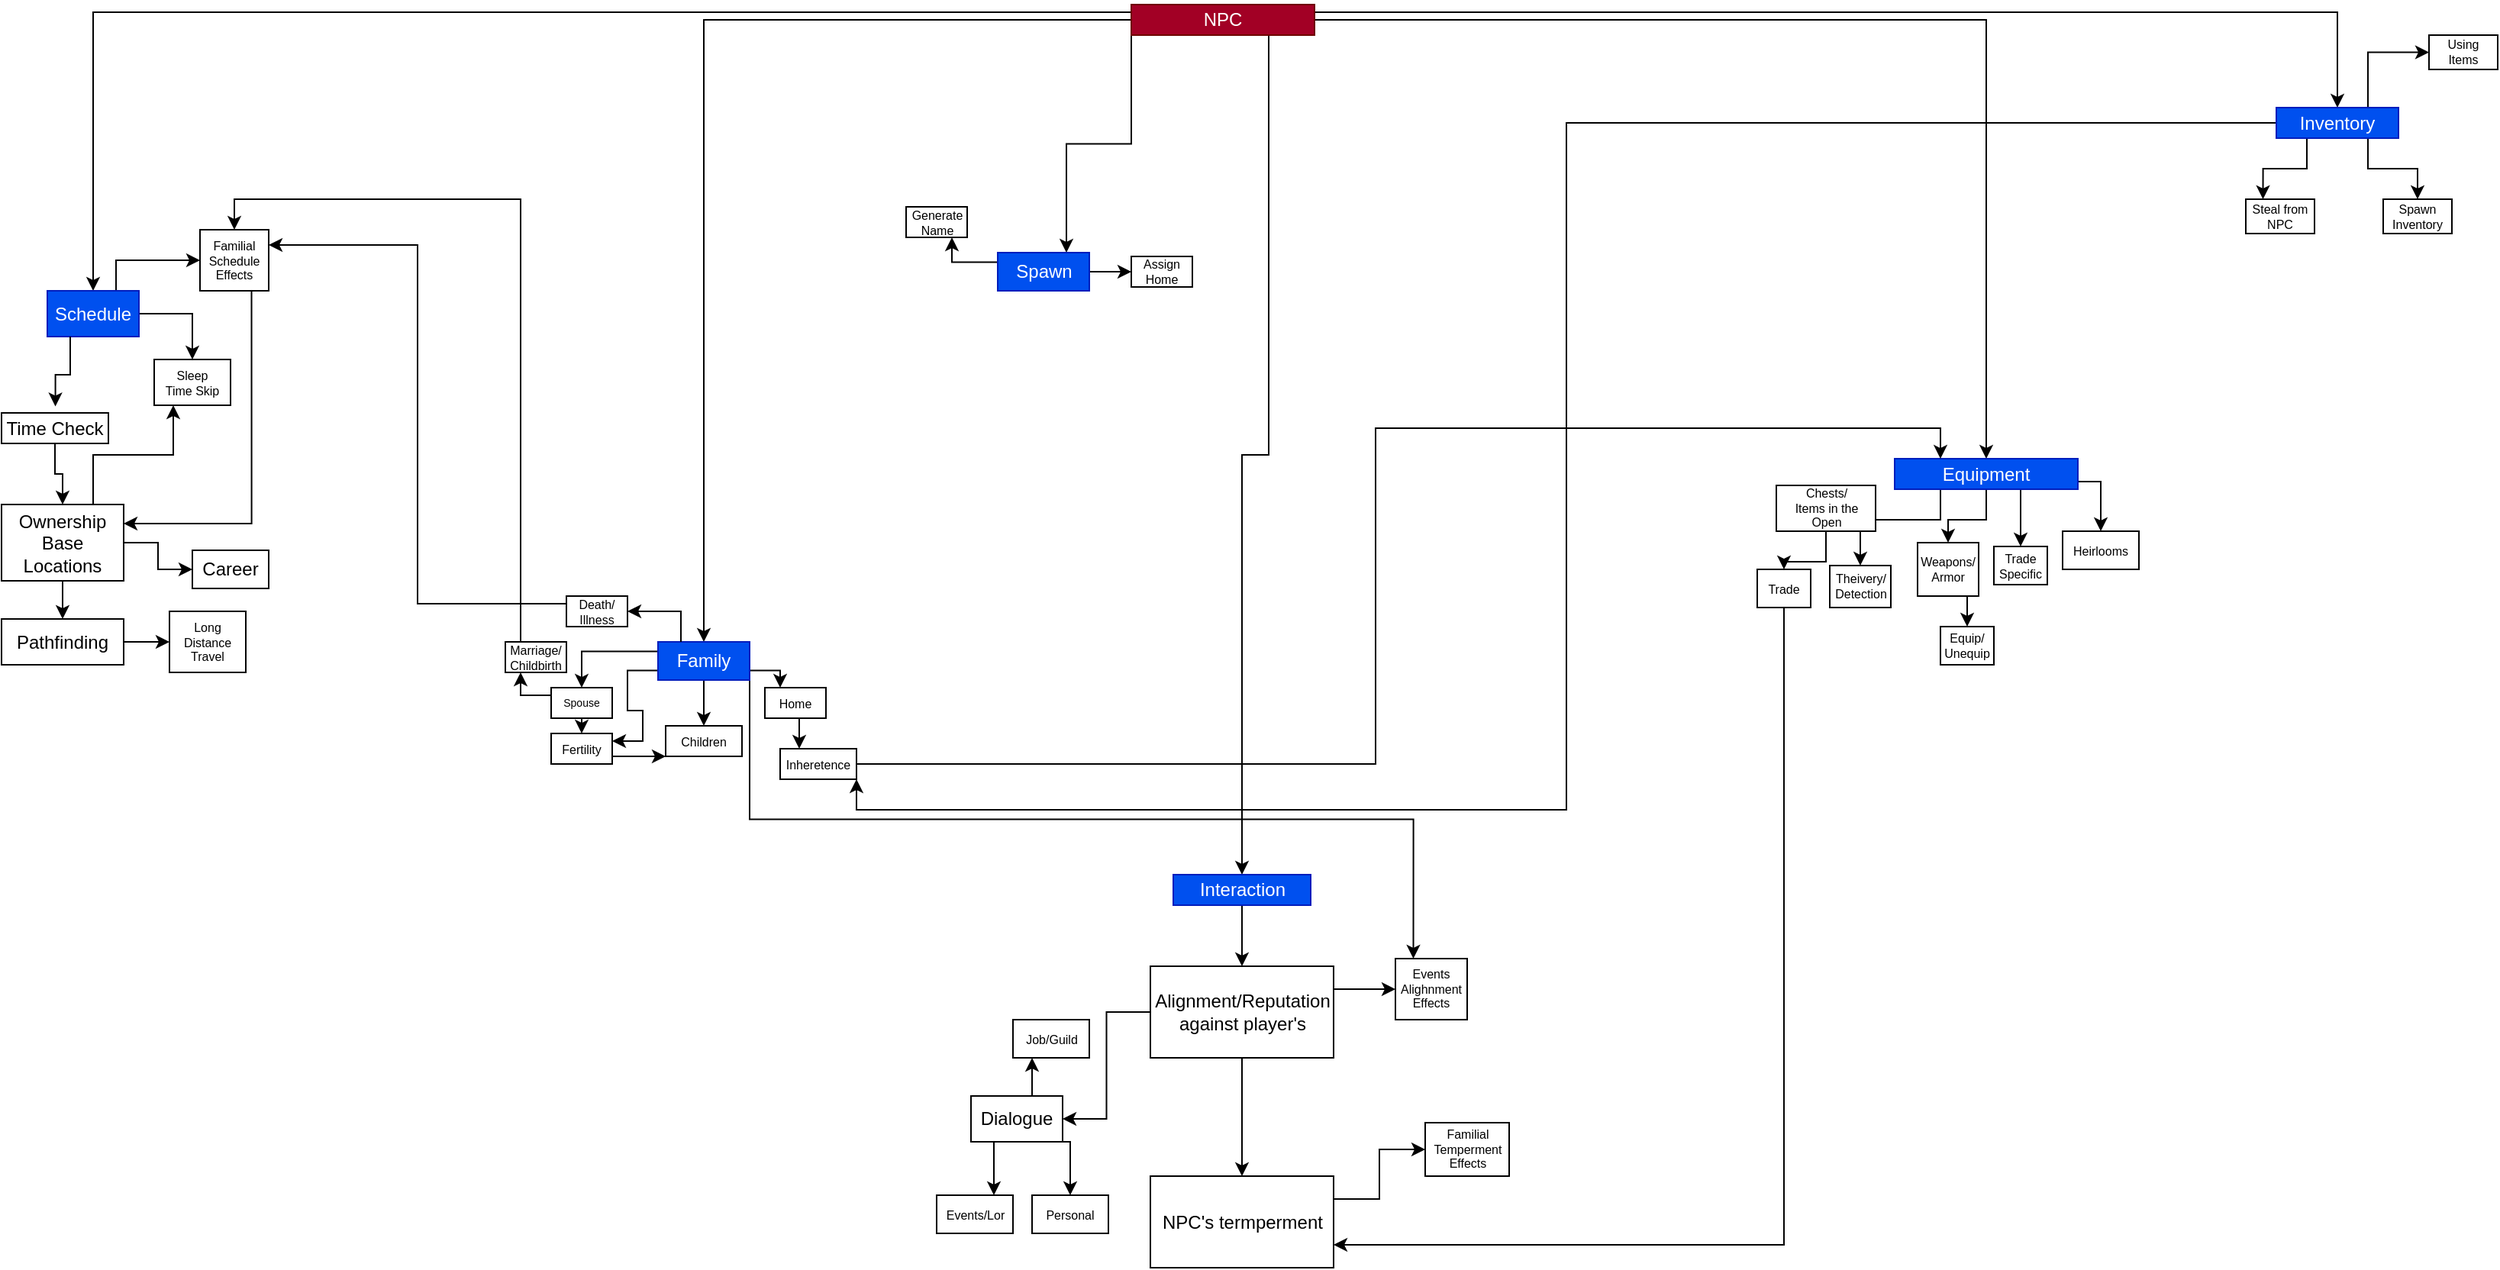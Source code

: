 <mxfile version="23.0.2" type="device">
  <diagram name="Page-1" id="S-4kaPUcphMLMXcS5TXW">
    <mxGraphModel dx="1030" dy="619" grid="1" gridSize="10" guides="1" tooltips="1" connect="1" arrows="1" fold="1" page="1" pageScale="1" pageWidth="850" pageHeight="1100" math="0" shadow="0">
      <root>
        <mxCell id="0" />
        <mxCell id="1" parent="0" />
        <mxCell id="8nl8458G5p2ccwog-QkF-3" style="edgeStyle=orthogonalEdgeStyle;rounded=0;orthogonalLoop=1;jettySize=auto;html=1;exitX=0;exitY=0.25;exitDx=0;exitDy=0;entryX=0.5;entryY=0;entryDx=0;entryDy=0;" parent="1" source="8nl8458G5p2ccwog-QkF-1" target="8nl8458G5p2ccwog-QkF-2" edge="1">
          <mxGeometry relative="1" as="geometry" />
        </mxCell>
        <mxCell id="8nl8458G5p2ccwog-QkF-6" style="edgeStyle=orthogonalEdgeStyle;rounded=0;orthogonalLoop=1;jettySize=auto;html=1;exitX=1;exitY=0.25;exitDx=0;exitDy=0;entryX=0.5;entryY=0;entryDx=0;entryDy=0;" parent="1" source="8nl8458G5p2ccwog-QkF-1" target="8nl8458G5p2ccwog-QkF-4" edge="1">
          <mxGeometry relative="1" as="geometry" />
        </mxCell>
        <mxCell id="8nl8458G5p2ccwog-QkF-8" style="edgeStyle=orthogonalEdgeStyle;rounded=0;orthogonalLoop=1;jettySize=auto;html=1;exitX=0.75;exitY=1;exitDx=0;exitDy=0;entryX=0.5;entryY=0;entryDx=0;entryDy=0;" parent="1" source="8nl8458G5p2ccwog-QkF-1" target="8nl8458G5p2ccwog-QkF-7" edge="1">
          <mxGeometry relative="1" as="geometry" />
        </mxCell>
        <mxCell id="8nl8458G5p2ccwog-QkF-10" style="edgeStyle=orthogonalEdgeStyle;rounded=0;orthogonalLoop=1;jettySize=auto;html=1;" parent="1" source="8nl8458G5p2ccwog-QkF-1" target="8nl8458G5p2ccwog-QkF-9" edge="1">
          <mxGeometry relative="1" as="geometry" />
        </mxCell>
        <mxCell id="8nl8458G5p2ccwog-QkF-32" style="edgeStyle=orthogonalEdgeStyle;rounded=0;orthogonalLoop=1;jettySize=auto;html=1;exitX=0;exitY=0.5;exitDx=0;exitDy=0;entryX=0.5;entryY=0;entryDx=0;entryDy=0;" parent="1" source="8nl8458G5p2ccwog-QkF-1" target="8nl8458G5p2ccwog-QkF-31" edge="1">
          <mxGeometry relative="1" as="geometry" />
        </mxCell>
        <mxCell id="RxVjZQne47LTkEvjsT2Z-8" style="edgeStyle=orthogonalEdgeStyle;rounded=0;orthogonalLoop=1;jettySize=auto;html=1;exitX=0;exitY=1;exitDx=0;exitDy=0;entryX=0.75;entryY=0;entryDx=0;entryDy=0;" edge="1" parent="1" source="8nl8458G5p2ccwog-QkF-1" target="RxVjZQne47LTkEvjsT2Z-7">
          <mxGeometry relative="1" as="geometry" />
        </mxCell>
        <mxCell id="8nl8458G5p2ccwog-QkF-1" value="NPC" style="rounded=0;whiteSpace=wrap;html=1;fillColor=#a20025;fontColor=#ffffff;strokeColor=#6F0000;" parent="1" vertex="1">
          <mxGeometry x="780" y="10" width="120" height="20" as="geometry" />
        </mxCell>
        <mxCell id="8nl8458G5p2ccwog-QkF-17" style="edgeStyle=orthogonalEdgeStyle;rounded=0;orthogonalLoop=1;jettySize=auto;html=1;exitX=1;exitY=0.5;exitDx=0;exitDy=0;entryX=0.5;entryY=0;entryDx=0;entryDy=0;" parent="1" source="8nl8458G5p2ccwog-QkF-2" target="8nl8458G5p2ccwog-QkF-16" edge="1">
          <mxGeometry relative="1" as="geometry" />
        </mxCell>
        <mxCell id="8nl8458G5p2ccwog-QkF-30" style="edgeStyle=orthogonalEdgeStyle;rounded=0;orthogonalLoop=1;jettySize=auto;html=1;exitX=0.75;exitY=0;exitDx=0;exitDy=0;entryX=0;entryY=0.5;entryDx=0;entryDy=0;" parent="1" source="8nl8458G5p2ccwog-QkF-2" target="8nl8458G5p2ccwog-QkF-29" edge="1">
          <mxGeometry relative="1" as="geometry" />
        </mxCell>
        <mxCell id="8nl8458G5p2ccwog-QkF-2" value="Schedule" style="rounded=0;whiteSpace=wrap;html=1;fillColor=#0050ef;strokeColor=#001DBC;fontColor=#ffffff;" parent="1" vertex="1">
          <mxGeometry x="70" y="197.5" width="60" height="30" as="geometry" />
        </mxCell>
        <mxCell id="RxVjZQne47LTkEvjsT2Z-2" style="edgeStyle=orthogonalEdgeStyle;rounded=0;orthogonalLoop=1;jettySize=auto;html=1;exitX=0.75;exitY=1;exitDx=0;exitDy=0;entryX=0.5;entryY=0;entryDx=0;entryDy=0;" edge="1" parent="1" source="8nl8458G5p2ccwog-QkF-4" target="RxVjZQne47LTkEvjsT2Z-1">
          <mxGeometry relative="1" as="geometry" />
        </mxCell>
        <mxCell id="RxVjZQne47LTkEvjsT2Z-4" style="edgeStyle=orthogonalEdgeStyle;rounded=0;orthogonalLoop=1;jettySize=auto;html=1;exitX=0.25;exitY=1;exitDx=0;exitDy=0;entryX=0.25;entryY=0;entryDx=0;entryDy=0;" edge="1" parent="1" source="8nl8458G5p2ccwog-QkF-4" target="RxVjZQne47LTkEvjsT2Z-3">
          <mxGeometry relative="1" as="geometry" />
        </mxCell>
        <mxCell id="RxVjZQne47LTkEvjsT2Z-6" style="edgeStyle=orthogonalEdgeStyle;rounded=0;orthogonalLoop=1;jettySize=auto;html=1;exitX=0.75;exitY=0;exitDx=0;exitDy=0;entryX=0;entryY=0.5;entryDx=0;entryDy=0;" edge="1" parent="1" source="8nl8458G5p2ccwog-QkF-4" target="RxVjZQne47LTkEvjsT2Z-5">
          <mxGeometry relative="1" as="geometry" />
        </mxCell>
        <mxCell id="RxVjZQne47LTkEvjsT2Z-14" style="edgeStyle=orthogonalEdgeStyle;rounded=0;orthogonalLoop=1;jettySize=auto;html=1;exitX=0;exitY=0.5;exitDx=0;exitDy=0;entryX=1;entryY=1;entryDx=0;entryDy=0;" edge="1" parent="1" source="8nl8458G5p2ccwog-QkF-4" target="-xAFfSG6lKC0tzk0GmSt-15">
          <mxGeometry relative="1" as="geometry" />
        </mxCell>
        <mxCell id="8nl8458G5p2ccwog-QkF-4" value="Inventory" style="rounded=0;whiteSpace=wrap;html=1;fillColor=#0050ef;fontColor=#ffffff;strokeColor=#001DBC;" parent="1" vertex="1">
          <mxGeometry x="1530" y="77.5" width="80" height="20" as="geometry" />
        </mxCell>
        <mxCell id="8nl8458G5p2ccwog-QkF-13" style="edgeStyle=orthogonalEdgeStyle;rounded=0;orthogonalLoop=1;jettySize=auto;html=1;exitX=0.5;exitY=1;exitDx=0;exitDy=0;entryX=0.5;entryY=0;entryDx=0;entryDy=0;" parent="1" source="8nl8458G5p2ccwog-QkF-7" target="8nl8458G5p2ccwog-QkF-11" edge="1">
          <mxGeometry relative="1" as="geometry" />
        </mxCell>
        <mxCell id="8nl8458G5p2ccwog-QkF-7" value="Interaction" style="rounded=0;whiteSpace=wrap;html=1;fillColor=#0050ef;fontColor=#ffffff;strokeColor=#001DBC;" parent="1" vertex="1">
          <mxGeometry x="807.5" y="580" width="90" height="20" as="geometry" />
        </mxCell>
        <mxCell id="-xAFfSG6lKC0tzk0GmSt-39" style="edgeStyle=orthogonalEdgeStyle;rounded=0;orthogonalLoop=1;jettySize=auto;html=1;exitX=1;exitY=0.75;exitDx=0;exitDy=0;entryX=0.5;entryY=0;entryDx=0;entryDy=0;" parent="1" source="8nl8458G5p2ccwog-QkF-9" target="-xAFfSG6lKC0tzk0GmSt-38" edge="1">
          <mxGeometry relative="1" as="geometry" />
        </mxCell>
        <mxCell id="-xAFfSG6lKC0tzk0GmSt-43" style="edgeStyle=orthogonalEdgeStyle;rounded=0;orthogonalLoop=1;jettySize=auto;html=1;exitX=0.75;exitY=1;exitDx=0;exitDy=0;entryX=0.5;entryY=0;entryDx=0;entryDy=0;" parent="1" source="8nl8458G5p2ccwog-QkF-9" target="-xAFfSG6lKC0tzk0GmSt-42" edge="1">
          <mxGeometry relative="1" as="geometry" />
        </mxCell>
        <mxCell id="-xAFfSG6lKC0tzk0GmSt-45" style="edgeStyle=orthogonalEdgeStyle;rounded=0;orthogonalLoop=1;jettySize=auto;html=1;exitX=0.5;exitY=1;exitDx=0;exitDy=0;" parent="1" source="8nl8458G5p2ccwog-QkF-9" target="-xAFfSG6lKC0tzk0GmSt-44" edge="1">
          <mxGeometry relative="1" as="geometry" />
        </mxCell>
        <mxCell id="-xAFfSG6lKC0tzk0GmSt-49" style="edgeStyle=orthogonalEdgeStyle;rounded=0;orthogonalLoop=1;jettySize=auto;html=1;exitX=0.25;exitY=1;exitDx=0;exitDy=0;entryX=1;entryY=0.5;entryDx=0;entryDy=0;" parent="1" source="8nl8458G5p2ccwog-QkF-9" target="-xAFfSG6lKC0tzk0GmSt-48" edge="1">
          <mxGeometry relative="1" as="geometry" />
        </mxCell>
        <mxCell id="8nl8458G5p2ccwog-QkF-9" value="Equipment" style="rounded=0;whiteSpace=wrap;html=1;fillColor=#0050ef;fontColor=#ffffff;strokeColor=#001DBC;" parent="1" vertex="1">
          <mxGeometry x="1280" y="307.5" width="120" height="20" as="geometry" />
        </mxCell>
        <mxCell id="8nl8458G5p2ccwog-QkF-15" value="" style="edgeStyle=orthogonalEdgeStyle;rounded=0;orthogonalLoop=1;jettySize=auto;html=1;" parent="1" source="8nl8458G5p2ccwog-QkF-11" target="8nl8458G5p2ccwog-QkF-14" edge="1">
          <mxGeometry relative="1" as="geometry" />
        </mxCell>
        <mxCell id="8nl8458G5p2ccwog-QkF-28" style="edgeStyle=orthogonalEdgeStyle;rounded=0;orthogonalLoop=1;jettySize=auto;html=1;exitX=1;exitY=0.25;exitDx=0;exitDy=0;entryX=0;entryY=0.5;entryDx=0;entryDy=0;" parent="1" source="8nl8458G5p2ccwog-QkF-11" target="8nl8458G5p2ccwog-QkF-27" edge="1">
          <mxGeometry relative="1" as="geometry" />
        </mxCell>
        <mxCell id="-xAFfSG6lKC0tzk0GmSt-29" style="edgeStyle=orthogonalEdgeStyle;rounded=0;orthogonalLoop=1;jettySize=auto;html=1;exitX=0;exitY=0.5;exitDx=0;exitDy=0;entryX=1;entryY=0.5;entryDx=0;entryDy=0;" parent="1" source="8nl8458G5p2ccwog-QkF-11" target="-xAFfSG6lKC0tzk0GmSt-28" edge="1">
          <mxGeometry relative="1" as="geometry" />
        </mxCell>
        <mxCell id="8nl8458G5p2ccwog-QkF-11" value="Alignment/Reputation against player&#39;s" style="rounded=0;whiteSpace=wrap;html=1;" parent="1" vertex="1">
          <mxGeometry x="792.5" y="640" width="120" height="60" as="geometry" />
        </mxCell>
        <mxCell id="8nl8458G5p2ccwog-QkF-25" style="edgeStyle=orthogonalEdgeStyle;rounded=0;orthogonalLoop=1;jettySize=auto;html=1;exitX=1;exitY=0.25;exitDx=0;exitDy=0;" parent="1" source="8nl8458G5p2ccwog-QkF-14" target="8nl8458G5p2ccwog-QkF-24" edge="1">
          <mxGeometry relative="1" as="geometry" />
        </mxCell>
        <mxCell id="8nl8458G5p2ccwog-QkF-14" value="NPC&#39;s termperment" style="rounded=0;whiteSpace=wrap;html=1;" parent="1" vertex="1">
          <mxGeometry x="792.5" y="777.5" width="120" height="60" as="geometry" />
        </mxCell>
        <mxCell id="8nl8458G5p2ccwog-QkF-16" value="Sleep&lt;br style=&quot;font-size: 8px;&quot;&gt;Time Skip" style="rounded=0;whiteSpace=wrap;html=1;fontSize=8;" parent="1" vertex="1">
          <mxGeometry x="140" y="242.5" width="50" height="30" as="geometry" />
        </mxCell>
        <mxCell id="8nl8458G5p2ccwog-QkF-21" style="edgeStyle=orthogonalEdgeStyle;rounded=0;orthogonalLoop=1;jettySize=auto;html=1;exitX=0.5;exitY=1;exitDx=0;exitDy=0;" parent="1" source="8nl8458G5p2ccwog-QkF-18" target="8nl8458G5p2ccwog-QkF-20" edge="1">
          <mxGeometry relative="1" as="geometry" />
        </mxCell>
        <mxCell id="8nl8458G5p2ccwog-QkF-18" value="Time Check" style="rounded=0;whiteSpace=wrap;html=1;" parent="1" vertex="1">
          <mxGeometry x="40" y="277.5" width="70" height="20" as="geometry" />
        </mxCell>
        <mxCell id="8nl8458G5p2ccwog-QkF-19" style="edgeStyle=orthogonalEdgeStyle;rounded=0;orthogonalLoop=1;jettySize=auto;html=1;exitX=0.25;exitY=1;exitDx=0;exitDy=0;entryX=0.504;entryY=-0.214;entryDx=0;entryDy=0;entryPerimeter=0;" parent="1" source="8nl8458G5p2ccwog-QkF-2" target="8nl8458G5p2ccwog-QkF-18" edge="1">
          <mxGeometry relative="1" as="geometry" />
        </mxCell>
        <mxCell id="8nl8458G5p2ccwog-QkF-23" style="edgeStyle=orthogonalEdgeStyle;rounded=0;orthogonalLoop=1;jettySize=auto;html=1;exitX=0.5;exitY=1;exitDx=0;exitDy=0;entryX=0.5;entryY=0;entryDx=0;entryDy=0;" parent="1" source="8nl8458G5p2ccwog-QkF-20" target="8nl8458G5p2ccwog-QkF-22" edge="1">
          <mxGeometry relative="1" as="geometry" />
        </mxCell>
        <mxCell id="8nl8458G5p2ccwog-QkF-26" style="edgeStyle=orthogonalEdgeStyle;rounded=0;orthogonalLoop=1;jettySize=auto;html=1;exitX=0.75;exitY=0;exitDx=0;exitDy=0;entryX=0.25;entryY=1;entryDx=0;entryDy=0;" parent="1" source="8nl8458G5p2ccwog-QkF-20" target="8nl8458G5p2ccwog-QkF-16" edge="1">
          <mxGeometry relative="1" as="geometry" />
        </mxCell>
        <mxCell id="8nl8458G5p2ccwog-QkF-34" style="edgeStyle=orthogonalEdgeStyle;rounded=0;orthogonalLoop=1;jettySize=auto;html=1;exitX=1;exitY=0.5;exitDx=0;exitDy=0;entryX=0;entryY=0.5;entryDx=0;entryDy=0;" parent="1" source="8nl8458G5p2ccwog-QkF-20" target="8nl8458G5p2ccwog-QkF-33" edge="1">
          <mxGeometry relative="1" as="geometry" />
        </mxCell>
        <mxCell id="8nl8458G5p2ccwog-QkF-20" value="Ownership&lt;br&gt;Base&lt;br&gt;Locations" style="rounded=0;whiteSpace=wrap;html=1;" parent="1" vertex="1">
          <mxGeometry x="40" y="337.5" width="80" height="50" as="geometry" />
        </mxCell>
        <mxCell id="8nl8458G5p2ccwog-QkF-37" style="edgeStyle=orthogonalEdgeStyle;rounded=0;orthogonalLoop=1;jettySize=auto;html=1;entryX=0;entryY=0.5;entryDx=0;entryDy=0;" parent="1" source="8nl8458G5p2ccwog-QkF-22" target="8nl8458G5p2ccwog-QkF-35" edge="1">
          <mxGeometry relative="1" as="geometry" />
        </mxCell>
        <mxCell id="8nl8458G5p2ccwog-QkF-22" value="Pathfinding" style="rounded=0;whiteSpace=wrap;html=1;" parent="1" vertex="1">
          <mxGeometry x="40" y="412.5" width="80" height="30" as="geometry" />
        </mxCell>
        <mxCell id="8nl8458G5p2ccwog-QkF-24" value="Familial&lt;br style=&quot;font-size: 8px;&quot;&gt;Temperment&lt;br style=&quot;font-size: 8px;&quot;&gt;Effects" style="rounded=0;whiteSpace=wrap;html=1;fontSize=8;" parent="1" vertex="1">
          <mxGeometry x="972.5" y="742.5" width="55" height="35" as="geometry" />
        </mxCell>
        <mxCell id="8nl8458G5p2ccwog-QkF-27" value="Events&lt;br style=&quot;font-size: 8px;&quot;&gt;Alighnment&lt;br style=&quot;font-size: 8px;&quot;&gt;Effects" style="rounded=0;whiteSpace=wrap;html=1;fontSize=8;" parent="1" vertex="1">
          <mxGeometry x="953" y="635" width="47" height="40" as="geometry" />
        </mxCell>
        <mxCell id="-xAFfSG6lKC0tzk0GmSt-25" style="edgeStyle=orthogonalEdgeStyle;rounded=0;orthogonalLoop=1;jettySize=auto;html=1;exitX=0.75;exitY=1;exitDx=0;exitDy=0;entryX=1;entryY=0.25;entryDx=0;entryDy=0;" parent="1" source="8nl8458G5p2ccwog-QkF-29" target="8nl8458G5p2ccwog-QkF-20" edge="1">
          <mxGeometry relative="1" as="geometry" />
        </mxCell>
        <mxCell id="8nl8458G5p2ccwog-QkF-29" value="Familial&lt;br style=&quot;font-size: 8px;&quot;&gt;Schedule&lt;br style=&quot;font-size: 8px;&quot;&gt;Effects" style="rounded=0;whiteSpace=wrap;html=1;fontSize=8;" parent="1" vertex="1">
          <mxGeometry x="170" y="157.5" width="45" height="40" as="geometry" />
        </mxCell>
        <mxCell id="-xAFfSG6lKC0tzk0GmSt-5" style="edgeStyle=orthogonalEdgeStyle;rounded=0;orthogonalLoop=1;jettySize=auto;html=1;exitX=0;exitY=0.25;exitDx=0;exitDy=0;entryX=0.5;entryY=0;entryDx=0;entryDy=0;" parent="1" source="8nl8458G5p2ccwog-QkF-31" target="-xAFfSG6lKC0tzk0GmSt-4" edge="1">
          <mxGeometry relative="1" as="geometry" />
        </mxCell>
        <mxCell id="-xAFfSG6lKC0tzk0GmSt-8" style="edgeStyle=orthogonalEdgeStyle;rounded=0;orthogonalLoop=1;jettySize=auto;html=1;exitX=0;exitY=0.75;exitDx=0;exitDy=0;entryX=1;entryY=0.25;entryDx=0;entryDy=0;" parent="1" source="8nl8458G5p2ccwog-QkF-31" target="-xAFfSG6lKC0tzk0GmSt-6" edge="1">
          <mxGeometry relative="1" as="geometry" />
        </mxCell>
        <mxCell id="-xAFfSG6lKC0tzk0GmSt-10" style="edgeStyle=orthogonalEdgeStyle;rounded=0;orthogonalLoop=1;jettySize=auto;html=1;exitX=0.25;exitY=1;exitDx=0;exitDy=0;entryX=0.5;entryY=0;entryDx=0;entryDy=0;" parent="1" source="8nl8458G5p2ccwog-QkF-31" target="-xAFfSG6lKC0tzk0GmSt-9" edge="1">
          <mxGeometry relative="1" as="geometry" />
        </mxCell>
        <mxCell id="-xAFfSG6lKC0tzk0GmSt-14" style="edgeStyle=orthogonalEdgeStyle;rounded=0;orthogonalLoop=1;jettySize=auto;html=1;exitX=1;exitY=0.75;exitDx=0;exitDy=0;entryX=0.25;entryY=0;entryDx=0;entryDy=0;" parent="1" source="8nl8458G5p2ccwog-QkF-31" target="-xAFfSG6lKC0tzk0GmSt-12" edge="1">
          <mxGeometry relative="1" as="geometry" />
        </mxCell>
        <mxCell id="-xAFfSG6lKC0tzk0GmSt-27" style="edgeStyle=orthogonalEdgeStyle;rounded=0;orthogonalLoop=1;jettySize=auto;html=1;exitX=1;exitY=1;exitDx=0;exitDy=0;entryX=0.25;entryY=0;entryDx=0;entryDy=0;" parent="1" source="8nl8458G5p2ccwog-QkF-31" target="8nl8458G5p2ccwog-QkF-27" edge="1">
          <mxGeometry relative="1" as="geometry" />
        </mxCell>
        <mxCell id="8nl8458G5p2ccwog-QkF-31" value="Family" style="rounded=0;whiteSpace=wrap;html=1;fillColor=#0050ef;fontColor=#ffffff;strokeColor=#001DBC;" parent="1" vertex="1">
          <mxGeometry x="470" y="427.5" width="60" height="25" as="geometry" />
        </mxCell>
        <mxCell id="8nl8458G5p2ccwog-QkF-33" value="Career" style="rounded=0;whiteSpace=wrap;html=1;" parent="1" vertex="1">
          <mxGeometry x="165" y="367.5" width="50" height="25" as="geometry" />
        </mxCell>
        <mxCell id="8nl8458G5p2ccwog-QkF-35" value="Long&lt;br style=&quot;font-size: 8px;&quot;&gt;Distance&lt;br style=&quot;font-size: 8px;&quot;&gt;Travel" style="rounded=0;whiteSpace=wrap;html=1;fontSize=8;" parent="1" vertex="1">
          <mxGeometry x="150" y="407.5" width="50" height="40" as="geometry" />
        </mxCell>
        <mxCell id="-xAFfSG6lKC0tzk0GmSt-7" style="edgeStyle=orthogonalEdgeStyle;rounded=0;orthogonalLoop=1;jettySize=auto;html=1;exitX=0.5;exitY=1;exitDx=0;exitDy=0;entryX=0.5;entryY=0;entryDx=0;entryDy=0;" parent="1" source="-xAFfSG6lKC0tzk0GmSt-4" target="-xAFfSG6lKC0tzk0GmSt-6" edge="1">
          <mxGeometry relative="1" as="geometry" />
        </mxCell>
        <mxCell id="-xAFfSG6lKC0tzk0GmSt-41" style="edgeStyle=orthogonalEdgeStyle;rounded=0;orthogonalLoop=1;jettySize=auto;html=1;exitX=0;exitY=0.25;exitDx=0;exitDy=0;entryX=0.25;entryY=1;entryDx=0;entryDy=0;" parent="1" source="-xAFfSG6lKC0tzk0GmSt-4" target="-xAFfSG6lKC0tzk0GmSt-22" edge="1">
          <mxGeometry relative="1" as="geometry" />
        </mxCell>
        <mxCell id="-xAFfSG6lKC0tzk0GmSt-4" value="Spouse" style="rounded=0;whiteSpace=wrap;html=1;fontSize=7;" parent="1" vertex="1">
          <mxGeometry x="400" y="457.5" width="40" height="20" as="geometry" />
        </mxCell>
        <mxCell id="-xAFfSG6lKC0tzk0GmSt-11" style="edgeStyle=orthogonalEdgeStyle;rounded=0;orthogonalLoop=1;jettySize=auto;html=1;exitX=1;exitY=0.75;exitDx=0;exitDy=0;entryX=0;entryY=1;entryDx=0;entryDy=0;" parent="1" source="-xAFfSG6lKC0tzk0GmSt-6" target="-xAFfSG6lKC0tzk0GmSt-9" edge="1">
          <mxGeometry relative="1" as="geometry" />
        </mxCell>
        <mxCell id="-xAFfSG6lKC0tzk0GmSt-6" value="Fertility" style="rounded=0;whiteSpace=wrap;html=1;fontSize=8;" parent="1" vertex="1">
          <mxGeometry x="400" y="487.5" width="40" height="20" as="geometry" />
        </mxCell>
        <mxCell id="-xAFfSG6lKC0tzk0GmSt-9" value="Children" style="rounded=0;whiteSpace=wrap;html=1;fontSize=8;" parent="1" vertex="1">
          <mxGeometry x="475" y="482.5" width="50" height="20" as="geometry" />
        </mxCell>
        <mxCell id="-xAFfSG6lKC0tzk0GmSt-16" style="edgeStyle=orthogonalEdgeStyle;rounded=0;orthogonalLoop=1;jettySize=auto;html=1;exitX=0.25;exitY=1;exitDx=0;exitDy=0;entryX=0.25;entryY=0;entryDx=0;entryDy=0;" parent="1" source="-xAFfSG6lKC0tzk0GmSt-12" target="-xAFfSG6lKC0tzk0GmSt-15" edge="1">
          <mxGeometry relative="1" as="geometry" />
        </mxCell>
        <mxCell id="-xAFfSG6lKC0tzk0GmSt-12" value="Home" style="rounded=0;whiteSpace=wrap;html=1;fontSize=8;" parent="1" vertex="1">
          <mxGeometry x="540" y="457.5" width="40" height="20" as="geometry" />
        </mxCell>
        <mxCell id="RxVjZQne47LTkEvjsT2Z-13" style="edgeStyle=orthogonalEdgeStyle;rounded=0;orthogonalLoop=1;jettySize=auto;html=1;exitX=1;exitY=0.5;exitDx=0;exitDy=0;entryX=0.25;entryY=0;entryDx=0;entryDy=0;" edge="1" parent="1" source="-xAFfSG6lKC0tzk0GmSt-15" target="8nl8458G5p2ccwog-QkF-9">
          <mxGeometry relative="1" as="geometry" />
        </mxCell>
        <mxCell id="-xAFfSG6lKC0tzk0GmSt-15" value="Inheretence" style="rounded=0;whiteSpace=wrap;html=1;fontSize=8;" parent="1" vertex="1">
          <mxGeometry x="550" y="497.5" width="50" height="20" as="geometry" />
        </mxCell>
        <mxCell id="-xAFfSG6lKC0tzk0GmSt-20" value="" style="edgeStyle=orthogonalEdgeStyle;rounded=0;orthogonalLoop=1;jettySize=auto;html=1;exitX=0.25;exitY=0;exitDx=0;exitDy=0;entryX=1;entryY=0.5;entryDx=0;entryDy=0;" parent="1" source="8nl8458G5p2ccwog-QkF-31" target="-xAFfSG6lKC0tzk0GmSt-19" edge="1">
          <mxGeometry relative="1" as="geometry">
            <mxPoint x="485" y="427.5" as="sourcePoint" />
            <mxPoint x="355" y="407.5" as="targetPoint" />
          </mxGeometry>
        </mxCell>
        <mxCell id="-xAFfSG6lKC0tzk0GmSt-21" style="edgeStyle=orthogonalEdgeStyle;rounded=0;orthogonalLoop=1;jettySize=auto;html=1;exitX=0;exitY=0.25;exitDx=0;exitDy=0;entryX=1;entryY=0.25;entryDx=0;entryDy=0;" parent="1" source="-xAFfSG6lKC0tzk0GmSt-19" target="8nl8458G5p2ccwog-QkF-29" edge="1">
          <mxGeometry relative="1" as="geometry" />
        </mxCell>
        <mxCell id="-xAFfSG6lKC0tzk0GmSt-19" value="Death/&lt;br&gt;Illness" style="rounded=0;whiteSpace=wrap;html=1;fontSize=8;" parent="1" vertex="1">
          <mxGeometry x="410" y="397.5" width="40" height="20" as="geometry" />
        </mxCell>
        <mxCell id="RxVjZQne47LTkEvjsT2Z-15" style="edgeStyle=orthogonalEdgeStyle;rounded=0;orthogonalLoop=1;jettySize=auto;html=1;exitX=0.25;exitY=0;exitDx=0;exitDy=0;entryX=0.5;entryY=0;entryDx=0;entryDy=0;" edge="1" parent="1" source="-xAFfSG6lKC0tzk0GmSt-22" target="8nl8458G5p2ccwog-QkF-29">
          <mxGeometry relative="1" as="geometry" />
        </mxCell>
        <mxCell id="-xAFfSG6lKC0tzk0GmSt-22" value="Marriage/&lt;br&gt;Childbirth" style="rounded=0;whiteSpace=wrap;html=1;fontSize=8;" parent="1" vertex="1">
          <mxGeometry x="370" y="427.5" width="40" height="20" as="geometry" />
        </mxCell>
        <mxCell id="-xAFfSG6lKC0tzk0GmSt-34" style="edgeStyle=orthogonalEdgeStyle;rounded=0;orthogonalLoop=1;jettySize=auto;html=1;exitX=0.75;exitY=0;exitDx=0;exitDy=0;entryX=0.25;entryY=1;entryDx=0;entryDy=0;" parent="1" source="-xAFfSG6lKC0tzk0GmSt-28" target="-xAFfSG6lKC0tzk0GmSt-32" edge="1">
          <mxGeometry relative="1" as="geometry" />
        </mxCell>
        <mxCell id="-xAFfSG6lKC0tzk0GmSt-35" style="edgeStyle=orthogonalEdgeStyle;rounded=0;orthogonalLoop=1;jettySize=auto;html=1;exitX=1;exitY=1;exitDx=0;exitDy=0;entryX=0.5;entryY=0;entryDx=0;entryDy=0;" parent="1" source="-xAFfSG6lKC0tzk0GmSt-28" target="-xAFfSG6lKC0tzk0GmSt-31" edge="1">
          <mxGeometry relative="1" as="geometry" />
        </mxCell>
        <mxCell id="-xAFfSG6lKC0tzk0GmSt-36" style="edgeStyle=orthogonalEdgeStyle;rounded=0;orthogonalLoop=1;jettySize=auto;html=1;exitX=0.5;exitY=1;exitDx=0;exitDy=0;entryX=0.75;entryY=0;entryDx=0;entryDy=0;" parent="1" source="-xAFfSG6lKC0tzk0GmSt-28" target="-xAFfSG6lKC0tzk0GmSt-30" edge="1">
          <mxGeometry relative="1" as="geometry" />
        </mxCell>
        <mxCell id="-xAFfSG6lKC0tzk0GmSt-28" value="Dialogue" style="rounded=0;whiteSpace=wrap;html=1;fontSize=12;" parent="1" vertex="1">
          <mxGeometry x="675" y="725" width="60" height="30" as="geometry" />
        </mxCell>
        <mxCell id="-xAFfSG6lKC0tzk0GmSt-30" value="Events/Lor" style="rounded=0;whiteSpace=wrap;html=1;fontSize=8;" parent="1" vertex="1">
          <mxGeometry x="652.5" y="790" width="50" height="25" as="geometry" />
        </mxCell>
        <mxCell id="-xAFfSG6lKC0tzk0GmSt-31" value="Personal" style="rounded=0;whiteSpace=wrap;html=1;fontSize=8;" parent="1" vertex="1">
          <mxGeometry x="715" y="790" width="50" height="25" as="geometry" />
        </mxCell>
        <mxCell id="-xAFfSG6lKC0tzk0GmSt-32" value="Job/Guild" style="rounded=0;whiteSpace=wrap;html=1;fontSize=8;" parent="1" vertex="1">
          <mxGeometry x="702.5" y="675" width="50" height="25" as="geometry" />
        </mxCell>
        <mxCell id="-xAFfSG6lKC0tzk0GmSt-38" value="Heirlooms" style="rounded=0;whiteSpace=wrap;html=1;fontSize=8;" parent="1" vertex="1">
          <mxGeometry x="1390" y="355" width="50" height="25" as="geometry" />
        </mxCell>
        <mxCell id="-xAFfSG6lKC0tzk0GmSt-42" value="Trade&lt;br&gt;Specific" style="rounded=0;whiteSpace=wrap;html=1;fontSize=8;" parent="1" vertex="1">
          <mxGeometry x="1345" y="365" width="35" height="25" as="geometry" />
        </mxCell>
        <mxCell id="-xAFfSG6lKC0tzk0GmSt-47" style="edgeStyle=orthogonalEdgeStyle;rounded=0;orthogonalLoop=1;jettySize=auto;html=1;exitX=0.75;exitY=1;exitDx=0;exitDy=0;entryX=0.5;entryY=0;entryDx=0;entryDy=0;" parent="1" source="-xAFfSG6lKC0tzk0GmSt-44" target="-xAFfSG6lKC0tzk0GmSt-46" edge="1">
          <mxGeometry relative="1" as="geometry" />
        </mxCell>
        <mxCell id="-xAFfSG6lKC0tzk0GmSt-44" value="Weapons/&lt;br&gt;Armor" style="rounded=0;whiteSpace=wrap;html=1;fontSize=8;" parent="1" vertex="1">
          <mxGeometry x="1295" y="362.5" width="40" height="35" as="geometry" />
        </mxCell>
        <mxCell id="-xAFfSG6lKC0tzk0GmSt-46" value="Equip/&lt;br&gt;Unequip" style="rounded=0;whiteSpace=wrap;html=1;fontSize=8;" parent="1" vertex="1">
          <mxGeometry x="1310" y="417.5" width="35" height="25" as="geometry" />
        </mxCell>
        <mxCell id="-xAFfSG6lKC0tzk0GmSt-51" style="edgeStyle=orthogonalEdgeStyle;rounded=0;orthogonalLoop=1;jettySize=auto;html=1;exitX=0.5;exitY=1;exitDx=0;exitDy=0;entryX=0.5;entryY=0;entryDx=0;entryDy=0;" parent="1" source="-xAFfSG6lKC0tzk0GmSt-48" target="-xAFfSG6lKC0tzk0GmSt-50" edge="1">
          <mxGeometry relative="1" as="geometry" />
        </mxCell>
        <mxCell id="-xAFfSG6lKC0tzk0GmSt-53" style="edgeStyle=orthogonalEdgeStyle;rounded=0;orthogonalLoop=1;jettySize=auto;html=1;" parent="1" source="-xAFfSG6lKC0tzk0GmSt-48" target="-xAFfSG6lKC0tzk0GmSt-52" edge="1">
          <mxGeometry relative="1" as="geometry" />
        </mxCell>
        <mxCell id="-xAFfSG6lKC0tzk0GmSt-48" value="Chests/&lt;br&gt;Items in the Open" style="rounded=0;whiteSpace=wrap;html=1;fontSize=8;" parent="1" vertex="1">
          <mxGeometry x="1202.5" y="325" width="65" height="30" as="geometry" />
        </mxCell>
        <mxCell id="-xAFfSG6lKC0tzk0GmSt-50" value="Theivery/&lt;br&gt;Detection" style="rounded=0;whiteSpace=wrap;html=1;fontSize=8;" parent="1" vertex="1">
          <mxGeometry x="1237.5" y="377.5" width="40" height="27.5" as="geometry" />
        </mxCell>
        <mxCell id="-xAFfSG6lKC0tzk0GmSt-57" style="edgeStyle=orthogonalEdgeStyle;rounded=0;orthogonalLoop=1;jettySize=auto;html=1;exitX=0.5;exitY=1;exitDx=0;exitDy=0;entryX=1;entryY=0.75;entryDx=0;entryDy=0;" parent="1" source="-xAFfSG6lKC0tzk0GmSt-52" target="8nl8458G5p2ccwog-QkF-14" edge="1">
          <mxGeometry relative="1" as="geometry" />
        </mxCell>
        <mxCell id="-xAFfSG6lKC0tzk0GmSt-52" value="Trade" style="rounded=0;whiteSpace=wrap;html=1;fontSize=8;" parent="1" vertex="1">
          <mxGeometry x="1190" y="380" width="35" height="25" as="geometry" />
        </mxCell>
        <mxCell id="RxVjZQne47LTkEvjsT2Z-1" value="Spawn&lt;br&gt;Inventory" style="rounded=0;whiteSpace=wrap;html=1;fontSize=8;" vertex="1" parent="1">
          <mxGeometry x="1600" y="137.5" width="45" height="22.5" as="geometry" />
        </mxCell>
        <mxCell id="RxVjZQne47LTkEvjsT2Z-3" value="Steal from&lt;br&gt;NPC" style="rounded=0;whiteSpace=wrap;html=1;fontSize=8;" vertex="1" parent="1">
          <mxGeometry x="1510" y="137.5" width="45" height="22.5" as="geometry" />
        </mxCell>
        <mxCell id="RxVjZQne47LTkEvjsT2Z-5" value="Using&lt;br&gt;Items" style="rounded=0;whiteSpace=wrap;html=1;fontSize=8;" vertex="1" parent="1">
          <mxGeometry x="1630" y="30" width="45" height="22.5" as="geometry" />
        </mxCell>
        <mxCell id="RxVjZQne47LTkEvjsT2Z-10" style="edgeStyle=orthogonalEdgeStyle;rounded=0;orthogonalLoop=1;jettySize=auto;html=1;exitX=0;exitY=0.25;exitDx=0;exitDy=0;entryX=0.75;entryY=1;entryDx=0;entryDy=0;" edge="1" parent="1" source="RxVjZQne47LTkEvjsT2Z-7" target="RxVjZQne47LTkEvjsT2Z-9">
          <mxGeometry relative="1" as="geometry" />
        </mxCell>
        <mxCell id="RxVjZQne47LTkEvjsT2Z-12" style="edgeStyle=orthogonalEdgeStyle;rounded=0;orthogonalLoop=1;jettySize=auto;html=1;exitX=1;exitY=0.5;exitDx=0;exitDy=0;entryX=0;entryY=0.5;entryDx=0;entryDy=0;" edge="1" parent="1" source="RxVjZQne47LTkEvjsT2Z-7" target="RxVjZQne47LTkEvjsT2Z-11">
          <mxGeometry relative="1" as="geometry" />
        </mxCell>
        <mxCell id="RxVjZQne47LTkEvjsT2Z-7" value="Spawn&lt;br&gt;" style="rounded=0;whiteSpace=wrap;html=1;fillColor=#0050ef;fontColor=#ffffff;strokeColor=#001DBC;" vertex="1" parent="1">
          <mxGeometry x="692.5" y="172.5" width="60" height="25" as="geometry" />
        </mxCell>
        <mxCell id="RxVjZQne47LTkEvjsT2Z-9" value="Generate&lt;br&gt;Name" style="rounded=0;whiteSpace=wrap;html=1;fontSize=8;" vertex="1" parent="1">
          <mxGeometry x="632.5" y="142.5" width="40" height="20" as="geometry" />
        </mxCell>
        <mxCell id="RxVjZQne47LTkEvjsT2Z-11" value="Assign&lt;br&gt;Home" style="rounded=0;whiteSpace=wrap;html=1;fontSize=8;" vertex="1" parent="1">
          <mxGeometry x="780" y="175" width="40" height="20" as="geometry" />
        </mxCell>
      </root>
    </mxGraphModel>
  </diagram>
</mxfile>
